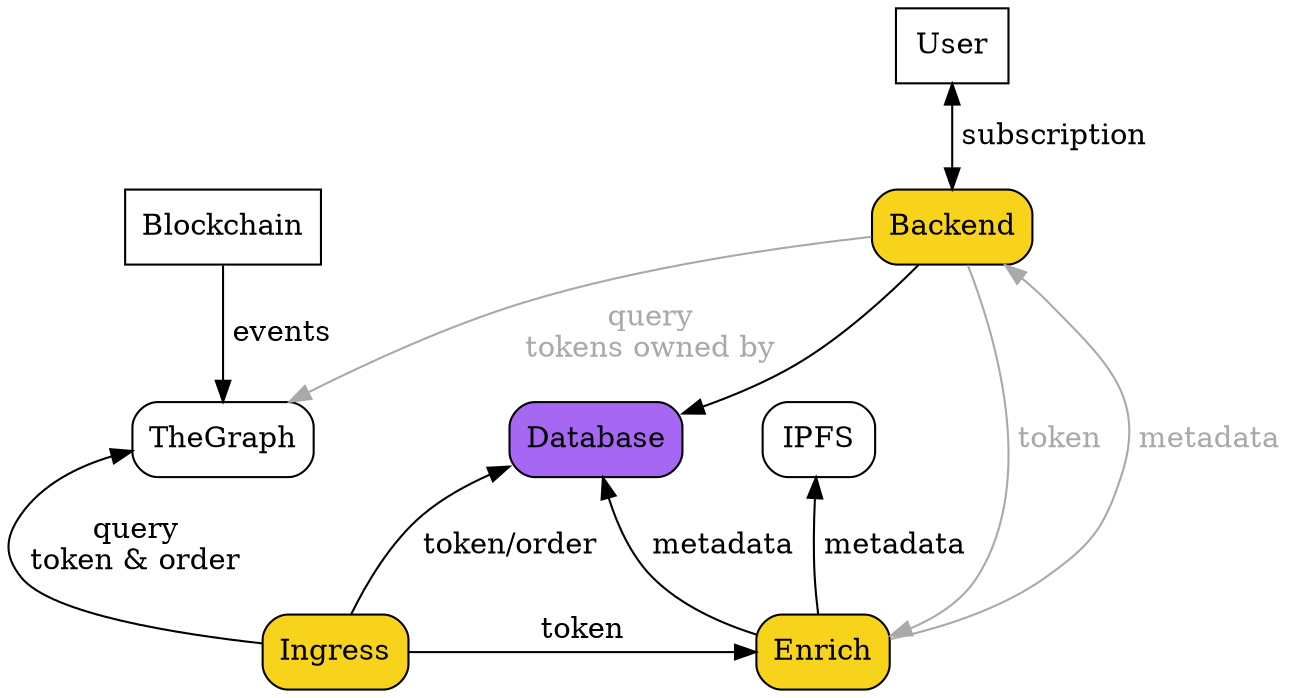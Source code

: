 digraph G {
  bgcolor=transparent;
  node [fillcolor=white,shape=box,style="filled,rounded"];
  nodesep=0.5;

  Backend [fillcolor="#F8D31C",style="filled,rounded"];
  Blockchain [fillcolor=white,style="filled,solid"];
  Database [fillcolor="#a667f3",style="filled,rounded"];
  Enrich [fillcolor="#F8D31C",style="filled,rounded"];
  Ingress [fillcolor="#F8D31C",style="filled,rounded"];
  User [fillcolor=white,style="filled,solid"];

  Backend -> Database;
  Backend -> Enrich [color=darkgray,fontcolor=darkgray,label=" token"];
  Backend -> TheGraph [color=darkgray,fontcolor=darkgray,label="query\ntokens owned by"];
  Blockchain -> TheGraph [label=" events"];
  Enrich -> Backend [color=darkgray,fontcolor=darkgray,label=" metadata"];
  Enrich -> Database [label="metadata"];
  Enrich -> IPFS [label=" metadata"];
  Ingress -> Database [label="token/order"];
  Ingress -> Enrich [label="token"]
  Ingress -> TheGraph [label=" query\n token & order"];
  User -> Backend [dir=both,label=" subscription"];

  { rank=same; Blockchain; Backend; }
  { rank=same; Database; TheGraph; }
  { rank=max; Enrich; Ingress; }
}
